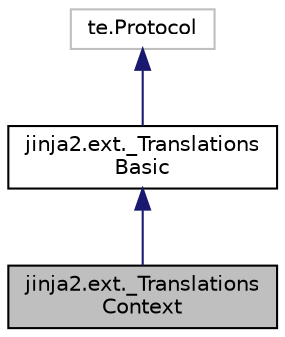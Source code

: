 digraph "jinja2.ext._TranslationsContext"
{
 // LATEX_PDF_SIZE
  edge [fontname="Helvetica",fontsize="10",labelfontname="Helvetica",labelfontsize="10"];
  node [fontname="Helvetica",fontsize="10",shape=record];
  Node1 [label="jinja2.ext._Translations\lContext",height=0.2,width=0.4,color="black", fillcolor="grey75", style="filled", fontcolor="black",tooltip=" "];
  Node2 -> Node1 [dir="back",color="midnightblue",fontsize="10",style="solid",fontname="Helvetica"];
  Node2 [label="jinja2.ext._Translations\lBasic",height=0.2,width=0.4,color="black", fillcolor="white", style="filled",URL="$classjinja2_1_1ext_1_1__TranslationsBasic.html",tooltip=" "];
  Node3 -> Node2 [dir="back",color="midnightblue",fontsize="10",style="solid",fontname="Helvetica"];
  Node3 [label="te.Protocol",height=0.2,width=0.4,color="grey75", fillcolor="white", style="filled",tooltip=" "];
}
